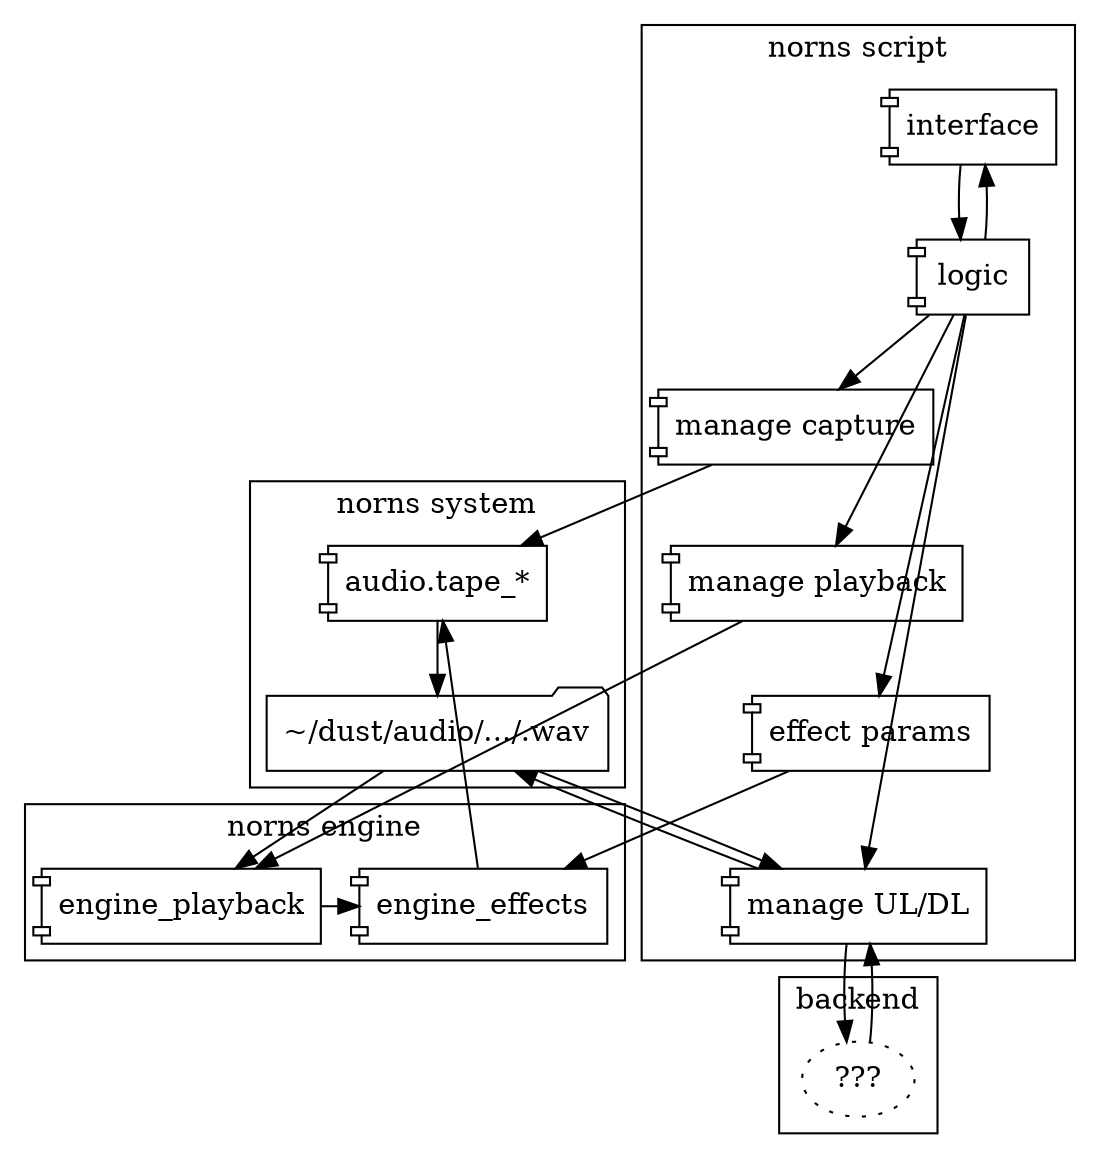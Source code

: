 digraph G { 
    
    splines=false;
    compound=true;
//    clusterrank=global;
    rankdir=TB;
    ranksep=0.5;
    newrank=true;

    subgraph cluster_0 { 
        label= "norns system";
        tape [shape=component, label="audio.tape_*"] ;
        node [shape=folder label="~/dust/audio/.../.wav"] wav;
    }

    
    subgraph cluster_1 { 
        label = "norns script";
        node [shape=component];
        script_ui [label="interface"];
        script_bl [label="logic"];
        script_ui -> script_bl -> script_ui;
        
        script_record[label="manage capture"];
        script_transfer[label="manage UL/DL"];
        script_play [label="manage playback"];
        script_params[label="effect params"];

        script_bl -> script_play;
        script_bl -> script_record;
        script_bl -> script_params;
        script_bl -> script_transfer;
    };

    subgraph cluster_2 { 
        label = "norns engine";
        rank="same";
        node [shape=component];
        engine_playback -> engine_effects;
    };

    subgraph cluster_3 { 
        label = "backend";
        backend_todo [style=dotted, label="???"] ; 
    };


    tape -> wav;
    wav -> engine_playback;
    engine_effects -> tape;
    script_record -> tape;
    script_play -> engine_playback;
    script_params -> engine_effects;

    wav -> script_transfer -> backend_todo -> script_transfer -> wav;

//    {rank=max; norns_script; norns_system; backend}
  //  {rank=same; norns_system; norns_engine; }
}